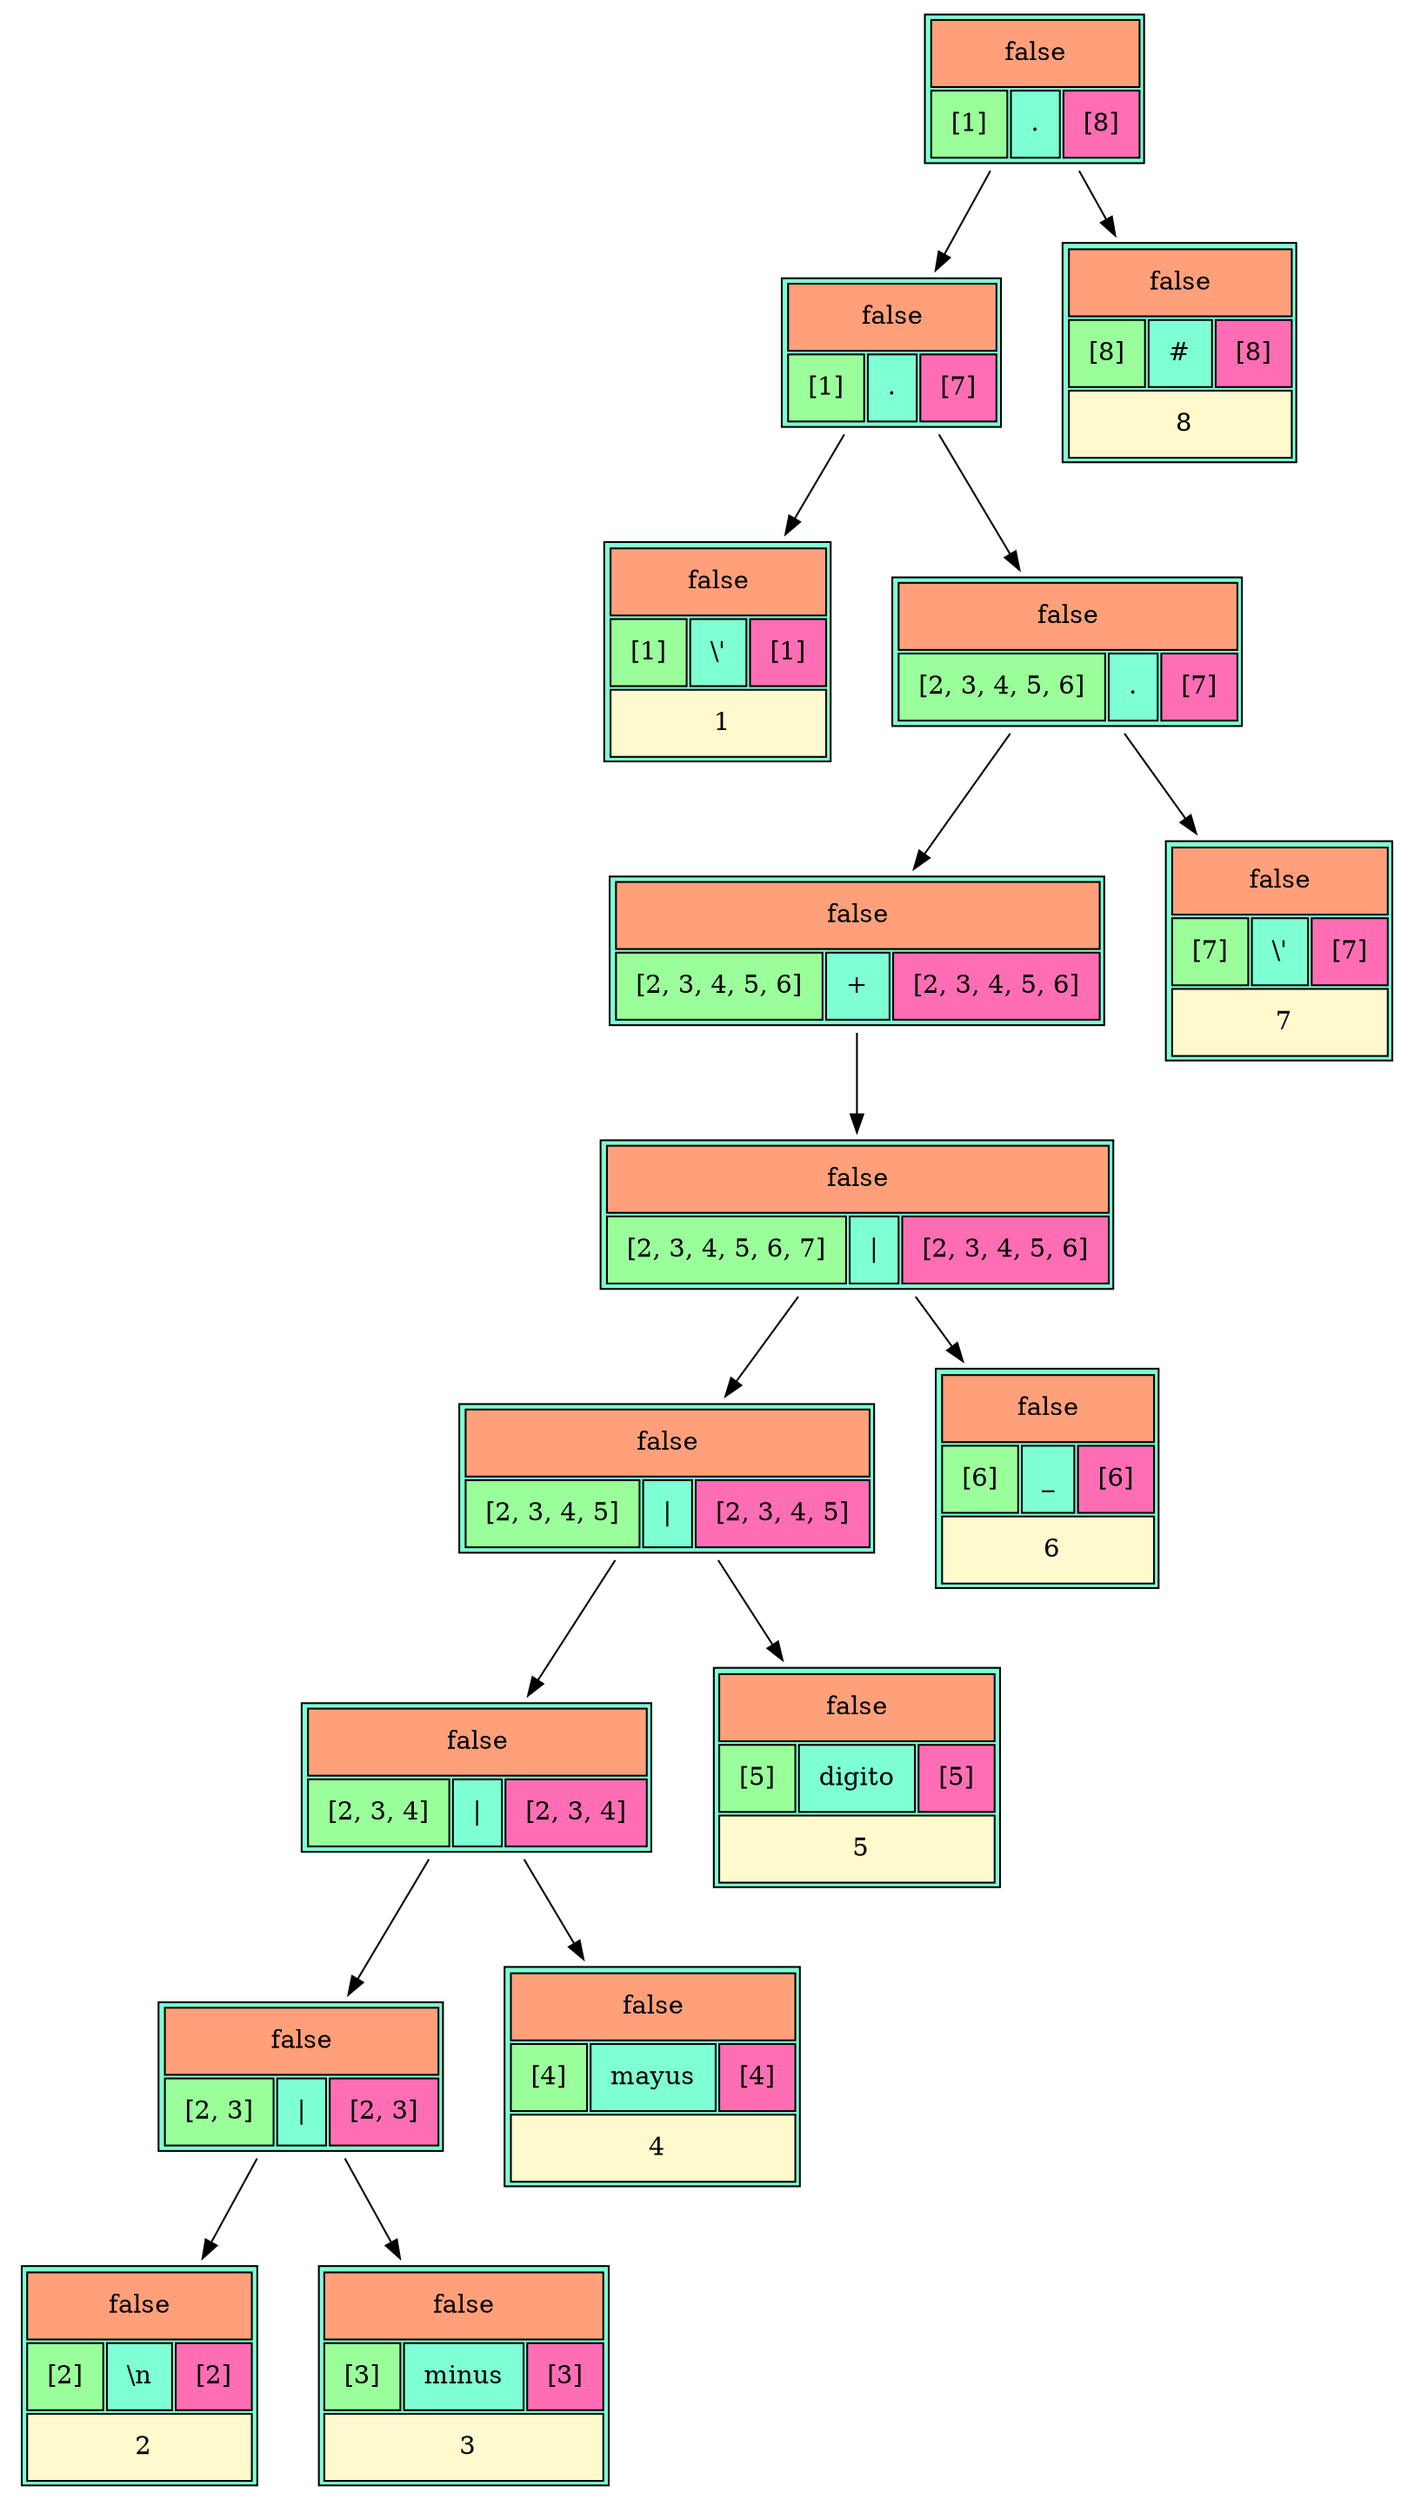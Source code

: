 digraph G { 
N1[shape = none label=<
 <TABLE bgcolor = "aquamarine1" border= "1" cellspacing="2" cellpadding="10" >
 <TR>
 <TD colspan="3" bgcolor="lightsalmon">false</TD>
 </TR>
 <TR>
<TD bgcolor="palegreen1">[1]</TD>
<TD>.</TD>
<TD bgcolor = "hotpink1">[8]</TD>
</TR>
</TABLE>>];N2[shape = none label=<
 <TABLE bgcolor = "aquamarine1" border= "1" cellspacing="2" cellpadding="10" >
 <TR>
 <TD colspan="3" bgcolor="lightsalmon">false</TD>
 </TR>
 <TR>
<TD bgcolor="palegreen1">[1]</TD>
<TD>.</TD>
<TD bgcolor = "hotpink1">[7]</TD>
</TR>
</TABLE>>];N1 -> N2;
N3[shape = none label=<
 <TABLE bgcolor = "aquamarine1" border= "1" cellspacing="2" cellpadding="10" >
 <TR>
 <TD colspan="3" bgcolor="lightsalmon">false</TD>
 </TR>
 <TR>
<TD bgcolor="palegreen1">[1]</TD>
<TD>\'</TD>
<TD bgcolor = "hotpink1">[1]</TD>
</TR>
 <TR>
<TD colspan="3" bgcolor="lemonchiffon1"> 1</TD>
</TR>
</TABLE>>];N2 -> N3;
N4[shape = none label=<
 <TABLE bgcolor = "aquamarine1" border= "1" cellspacing="2" cellpadding="10" >
 <TR>
 <TD colspan="3" bgcolor="lightsalmon">false</TD>
 </TR>
 <TR>
<TD bgcolor="palegreen1">[2, 3, 4, 5, 6]</TD>
<TD>.</TD>
<TD bgcolor = "hotpink1">[7]</TD>
</TR>
</TABLE>>];N2 -> N4;
N5[shape = none label=<
 <TABLE bgcolor = "aquamarine1" border= "1" cellspacing="2" cellpadding="10" >
 <TR>
 <TD colspan="3" bgcolor="lightsalmon">false</TD>
 </TR>
 <TR>
<TD bgcolor="palegreen1">[2, 3, 4, 5, 6]</TD>
<TD>+</TD>
<TD bgcolor = "hotpink1">[2, 3, 4, 5, 6]</TD>
</TR>
</TABLE>>];N4 -> N5;
N6[shape = none label=<
 <TABLE bgcolor = "aquamarine1" border= "1" cellspacing="2" cellpadding="10" >
 <TR>
 <TD colspan="3" bgcolor="lightsalmon">false</TD>
 </TR>
 <TR>
<TD bgcolor="palegreen1">[2, 3, 4, 5, 6, 7]</TD>
<TD>|</TD>
<TD bgcolor = "hotpink1">[2, 3, 4, 5, 6]</TD>
</TR>
</TABLE>>];N5 -> N6;
N7[shape = none label=<
 <TABLE bgcolor = "aquamarine1" border= "1" cellspacing="2" cellpadding="10" >
 <TR>
 <TD colspan="3" bgcolor="lightsalmon">false</TD>
 </TR>
 <TR>
<TD bgcolor="palegreen1">[2, 3, 4, 5]</TD>
<TD>|</TD>
<TD bgcolor = "hotpink1">[2, 3, 4, 5]</TD>
</TR>
</TABLE>>];N6 -> N7;
N8[shape = none label=<
 <TABLE bgcolor = "aquamarine1" border= "1" cellspacing="2" cellpadding="10" >
 <TR>
 <TD colspan="3" bgcolor="lightsalmon">false</TD>
 </TR>
 <TR>
<TD bgcolor="palegreen1">[2, 3, 4]</TD>
<TD>|</TD>
<TD bgcolor = "hotpink1">[2, 3, 4]</TD>
</TR>
</TABLE>>];N7 -> N8;
N9[shape = none label=<
 <TABLE bgcolor = "aquamarine1" border= "1" cellspacing="2" cellpadding="10" >
 <TR>
 <TD colspan="3" bgcolor="lightsalmon">false</TD>
 </TR>
 <TR>
<TD bgcolor="palegreen1">[2, 3]</TD>
<TD>|</TD>
<TD bgcolor = "hotpink1">[2, 3]</TD>
</TR>
</TABLE>>];N8 -> N9;
N10[shape = none label=<
 <TABLE bgcolor = "aquamarine1" border= "1" cellspacing="2" cellpadding="10" >
 <TR>
 <TD colspan="3" bgcolor="lightsalmon">false</TD>
 </TR>
 <TR>
<TD bgcolor="palegreen1">[2]</TD>
<TD>\n</TD>
<TD bgcolor = "hotpink1">[2]</TD>
</TR>
 <TR>
<TD colspan="3" bgcolor="lemonchiffon1"> 2</TD>
</TR>
</TABLE>>];N9 -> N10;
N11[shape = none label=<
 <TABLE bgcolor = "aquamarine1" border= "1" cellspacing="2" cellpadding="10" >
 <TR>
 <TD colspan="3" bgcolor="lightsalmon">false</TD>
 </TR>
 <TR>
<TD bgcolor="palegreen1">[3]</TD>
<TD>minus</TD>
<TD bgcolor = "hotpink1">[3]</TD>
</TR>
 <TR>
<TD colspan="3" bgcolor="lemonchiffon1"> 3</TD>
</TR>
</TABLE>>];N9 -> N11;
N12[shape = none label=<
 <TABLE bgcolor = "aquamarine1" border= "1" cellspacing="2" cellpadding="10" >
 <TR>
 <TD colspan="3" bgcolor="lightsalmon">false</TD>
 </TR>
 <TR>
<TD bgcolor="palegreen1">[4]</TD>
<TD>mayus</TD>
<TD bgcolor = "hotpink1">[4]</TD>
</TR>
 <TR>
<TD colspan="3" bgcolor="lemonchiffon1"> 4</TD>
</TR>
</TABLE>>];N8 -> N12;
N13[shape = none label=<
 <TABLE bgcolor = "aquamarine1" border= "1" cellspacing="2" cellpadding="10" >
 <TR>
 <TD colspan="3" bgcolor="lightsalmon">false</TD>
 </TR>
 <TR>
<TD bgcolor="palegreen1">[5]</TD>
<TD>digito</TD>
<TD bgcolor = "hotpink1">[5]</TD>
</TR>
 <TR>
<TD colspan="3" bgcolor="lemonchiffon1"> 5</TD>
</TR>
</TABLE>>];N7 -> N13;
N14[shape = none label=<
 <TABLE bgcolor = "aquamarine1" border= "1" cellspacing="2" cellpadding="10" >
 <TR>
 <TD colspan="3" bgcolor="lightsalmon">false</TD>
 </TR>
 <TR>
<TD bgcolor="palegreen1">[6]</TD>
<TD>_</TD>
<TD bgcolor = "hotpink1">[6]</TD>
</TR>
 <TR>
<TD colspan="3" bgcolor="lemonchiffon1"> 6</TD>
</TR>
</TABLE>>];N6 -> N14;
N15[shape = none label=<
 <TABLE bgcolor = "aquamarine1" border= "1" cellspacing="2" cellpadding="10" >
 <TR>
 <TD colspan="3" bgcolor="lightsalmon">false</TD>
 </TR>
 <TR>
<TD bgcolor="palegreen1">[7]</TD>
<TD>\'</TD>
<TD bgcolor = "hotpink1">[7]</TD>
</TR>
 <TR>
<TD colspan="3" bgcolor="lemonchiffon1"> 7</TD>
</TR>
</TABLE>>];N4 -> N15;
N16[shape = none label=<
 <TABLE bgcolor = "aquamarine1" border= "1" cellspacing="2" cellpadding="10" >
 <TR>
 <TD colspan="3" bgcolor="lightsalmon">false</TD>
 </TR>
 <TR>
<TD bgcolor="palegreen1">[8]</TD>
<TD>#</TD>
<TD bgcolor = "hotpink1">[8]</TD>
</TR>
 <TR>
<TD colspan="3" bgcolor="lemonchiffon1"> 8</TD>
</TR>
</TABLE>>];N1 -> N16;

 }
